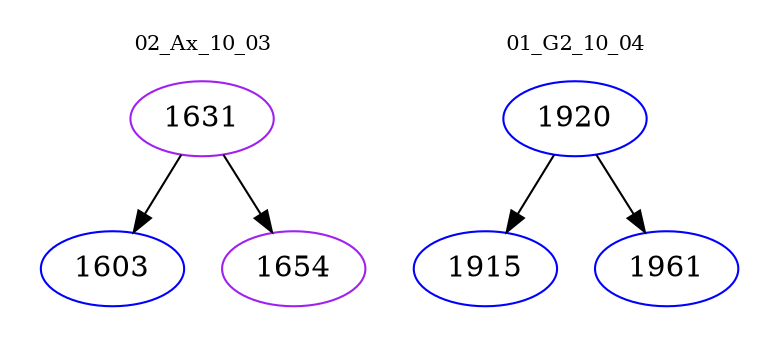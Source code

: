 digraph{
subgraph cluster_0 {
color = white
label = "02_Ax_10_03";
fontsize=10;
T0_1631 [label="1631", color="purple"]
T0_1631 -> T0_1603 [color="black"]
T0_1603 [label="1603", color="blue"]
T0_1631 -> T0_1654 [color="black"]
T0_1654 [label="1654", color="purple"]
}
subgraph cluster_1 {
color = white
label = "01_G2_10_04";
fontsize=10;
T1_1920 [label="1920", color="blue"]
T1_1920 -> T1_1915 [color="black"]
T1_1915 [label="1915", color="blue"]
T1_1920 -> T1_1961 [color="black"]
T1_1961 [label="1961", color="blue"]
}
}
